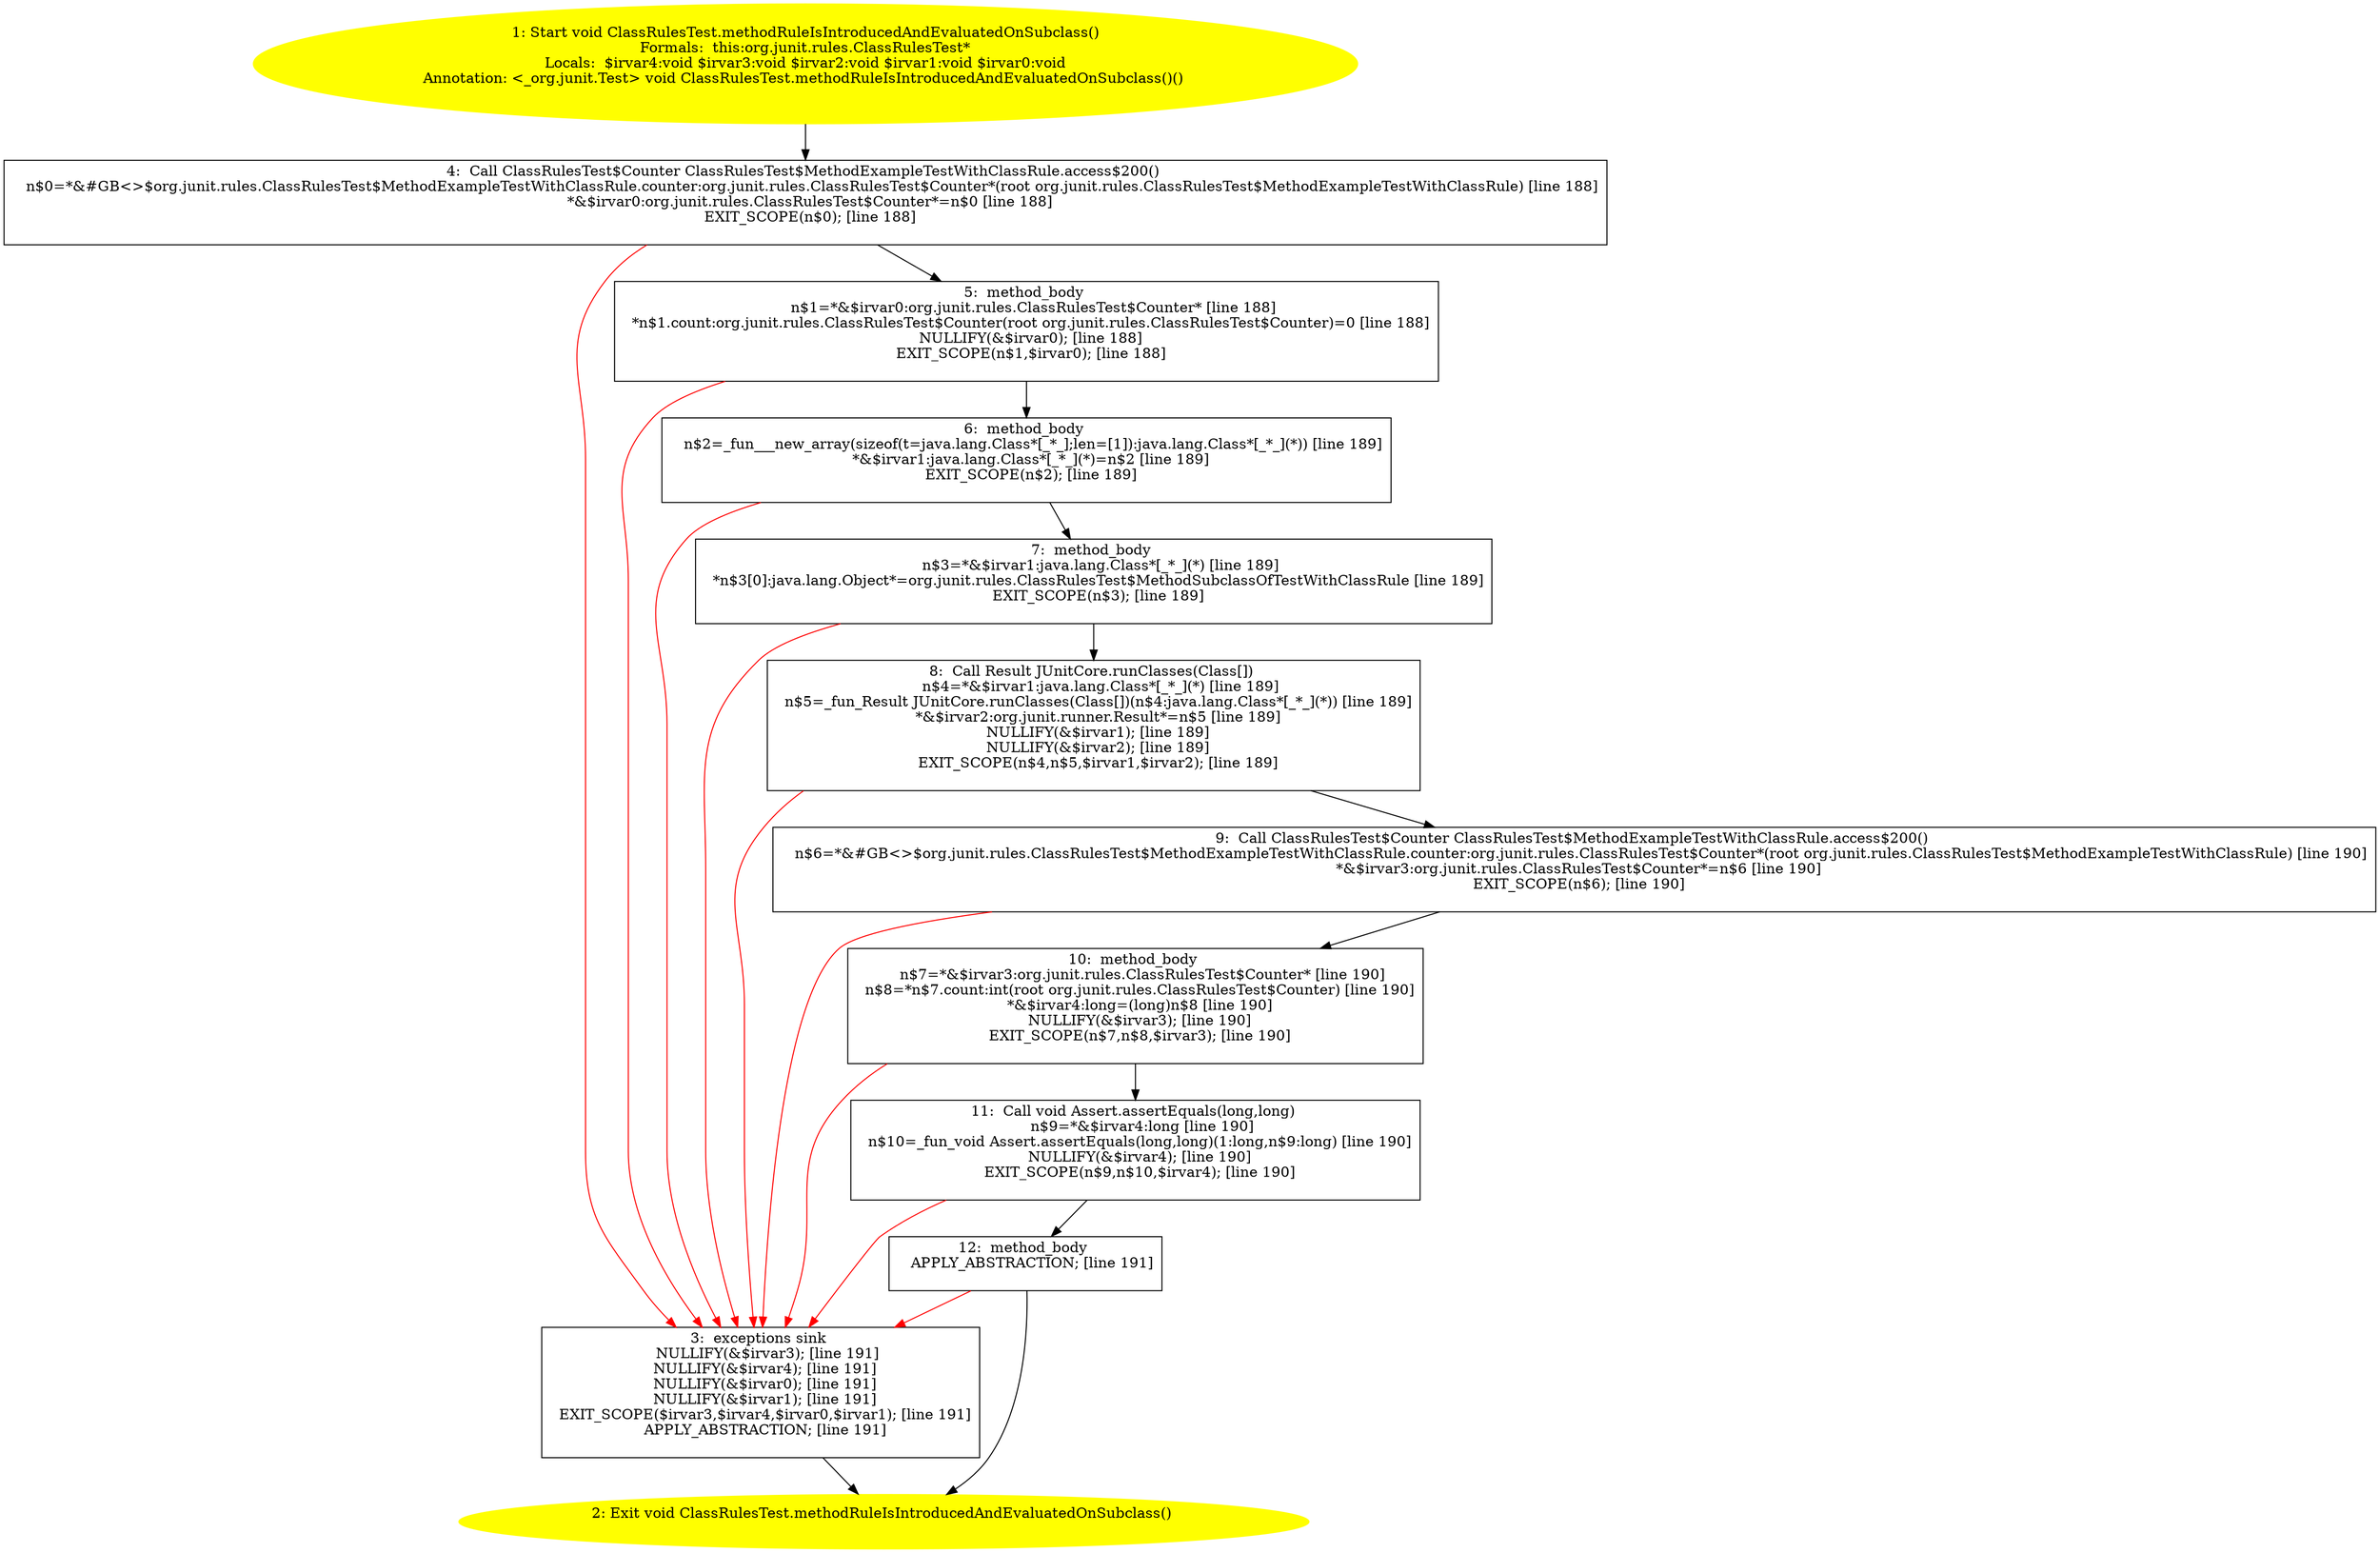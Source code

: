 /* @generated */
digraph cfg {
"org.junit.rules.ClassRulesTest.methodRuleIsIntroducedAndEvaluatedOnSubclass():void.058dab744c0a615f6b8f96c5e5292a14_1" [label="1: Start void ClassRulesTest.methodRuleIsIntroducedAndEvaluatedOnSubclass()\nFormals:  this:org.junit.rules.ClassRulesTest*\nLocals:  $irvar4:void $irvar3:void $irvar2:void $irvar1:void $irvar0:void\nAnnotation: <_org.junit.Test> void ClassRulesTest.methodRuleIsIntroducedAndEvaluatedOnSubclass()() \n  " color=yellow style=filled]
	

	 "org.junit.rules.ClassRulesTest.methodRuleIsIntroducedAndEvaluatedOnSubclass():void.058dab744c0a615f6b8f96c5e5292a14_1" -> "org.junit.rules.ClassRulesTest.methodRuleIsIntroducedAndEvaluatedOnSubclass():void.058dab744c0a615f6b8f96c5e5292a14_4" ;
"org.junit.rules.ClassRulesTest.methodRuleIsIntroducedAndEvaluatedOnSubclass():void.058dab744c0a615f6b8f96c5e5292a14_2" [label="2: Exit void ClassRulesTest.methodRuleIsIntroducedAndEvaluatedOnSubclass() \n  " color=yellow style=filled]
	

"org.junit.rules.ClassRulesTest.methodRuleIsIntroducedAndEvaluatedOnSubclass():void.058dab744c0a615f6b8f96c5e5292a14_3" [label="3:  exceptions sink \n   NULLIFY(&$irvar3); [line 191]\n  NULLIFY(&$irvar4); [line 191]\n  NULLIFY(&$irvar0); [line 191]\n  NULLIFY(&$irvar1); [line 191]\n  EXIT_SCOPE($irvar3,$irvar4,$irvar0,$irvar1); [line 191]\n  APPLY_ABSTRACTION; [line 191]\n " shape="box"]
	

	 "org.junit.rules.ClassRulesTest.methodRuleIsIntroducedAndEvaluatedOnSubclass():void.058dab744c0a615f6b8f96c5e5292a14_3" -> "org.junit.rules.ClassRulesTest.methodRuleIsIntroducedAndEvaluatedOnSubclass():void.058dab744c0a615f6b8f96c5e5292a14_2" ;
"org.junit.rules.ClassRulesTest.methodRuleIsIntroducedAndEvaluatedOnSubclass():void.058dab744c0a615f6b8f96c5e5292a14_4" [label="4:  Call ClassRulesTest$Counter ClassRulesTest$MethodExampleTestWithClassRule.access$200() \n   n$0=*&#GB<>$org.junit.rules.ClassRulesTest$MethodExampleTestWithClassRule.counter:org.junit.rules.ClassRulesTest$Counter*(root org.junit.rules.ClassRulesTest$MethodExampleTestWithClassRule) [line 188]\n  *&$irvar0:org.junit.rules.ClassRulesTest$Counter*=n$0 [line 188]\n  EXIT_SCOPE(n$0); [line 188]\n " shape="box"]
	

	 "org.junit.rules.ClassRulesTest.methodRuleIsIntroducedAndEvaluatedOnSubclass():void.058dab744c0a615f6b8f96c5e5292a14_4" -> "org.junit.rules.ClassRulesTest.methodRuleIsIntroducedAndEvaluatedOnSubclass():void.058dab744c0a615f6b8f96c5e5292a14_5" ;
	 "org.junit.rules.ClassRulesTest.methodRuleIsIntroducedAndEvaluatedOnSubclass():void.058dab744c0a615f6b8f96c5e5292a14_4" -> "org.junit.rules.ClassRulesTest.methodRuleIsIntroducedAndEvaluatedOnSubclass():void.058dab744c0a615f6b8f96c5e5292a14_3" [color="red" ];
"org.junit.rules.ClassRulesTest.methodRuleIsIntroducedAndEvaluatedOnSubclass():void.058dab744c0a615f6b8f96c5e5292a14_5" [label="5:  method_body \n   n$1=*&$irvar0:org.junit.rules.ClassRulesTest$Counter* [line 188]\n  *n$1.count:org.junit.rules.ClassRulesTest$Counter(root org.junit.rules.ClassRulesTest$Counter)=0 [line 188]\n  NULLIFY(&$irvar0); [line 188]\n  EXIT_SCOPE(n$1,$irvar0); [line 188]\n " shape="box"]
	

	 "org.junit.rules.ClassRulesTest.methodRuleIsIntroducedAndEvaluatedOnSubclass():void.058dab744c0a615f6b8f96c5e5292a14_5" -> "org.junit.rules.ClassRulesTest.methodRuleIsIntroducedAndEvaluatedOnSubclass():void.058dab744c0a615f6b8f96c5e5292a14_6" ;
	 "org.junit.rules.ClassRulesTest.methodRuleIsIntroducedAndEvaluatedOnSubclass():void.058dab744c0a615f6b8f96c5e5292a14_5" -> "org.junit.rules.ClassRulesTest.methodRuleIsIntroducedAndEvaluatedOnSubclass():void.058dab744c0a615f6b8f96c5e5292a14_3" [color="red" ];
"org.junit.rules.ClassRulesTest.methodRuleIsIntroducedAndEvaluatedOnSubclass():void.058dab744c0a615f6b8f96c5e5292a14_6" [label="6:  method_body \n   n$2=_fun___new_array(sizeof(t=java.lang.Class*[_*_];len=[1]):java.lang.Class*[_*_](*)) [line 189]\n  *&$irvar1:java.lang.Class*[_*_](*)=n$2 [line 189]\n  EXIT_SCOPE(n$2); [line 189]\n " shape="box"]
	

	 "org.junit.rules.ClassRulesTest.methodRuleIsIntroducedAndEvaluatedOnSubclass():void.058dab744c0a615f6b8f96c5e5292a14_6" -> "org.junit.rules.ClassRulesTest.methodRuleIsIntroducedAndEvaluatedOnSubclass():void.058dab744c0a615f6b8f96c5e5292a14_7" ;
	 "org.junit.rules.ClassRulesTest.methodRuleIsIntroducedAndEvaluatedOnSubclass():void.058dab744c0a615f6b8f96c5e5292a14_6" -> "org.junit.rules.ClassRulesTest.methodRuleIsIntroducedAndEvaluatedOnSubclass():void.058dab744c0a615f6b8f96c5e5292a14_3" [color="red" ];
"org.junit.rules.ClassRulesTest.methodRuleIsIntroducedAndEvaluatedOnSubclass():void.058dab744c0a615f6b8f96c5e5292a14_7" [label="7:  method_body \n   n$3=*&$irvar1:java.lang.Class*[_*_](*) [line 189]\n  *n$3[0]:java.lang.Object*=org.junit.rules.ClassRulesTest$MethodSubclassOfTestWithClassRule [line 189]\n  EXIT_SCOPE(n$3); [line 189]\n " shape="box"]
	

	 "org.junit.rules.ClassRulesTest.methodRuleIsIntroducedAndEvaluatedOnSubclass():void.058dab744c0a615f6b8f96c5e5292a14_7" -> "org.junit.rules.ClassRulesTest.methodRuleIsIntroducedAndEvaluatedOnSubclass():void.058dab744c0a615f6b8f96c5e5292a14_8" ;
	 "org.junit.rules.ClassRulesTest.methodRuleIsIntroducedAndEvaluatedOnSubclass():void.058dab744c0a615f6b8f96c5e5292a14_7" -> "org.junit.rules.ClassRulesTest.methodRuleIsIntroducedAndEvaluatedOnSubclass():void.058dab744c0a615f6b8f96c5e5292a14_3" [color="red" ];
"org.junit.rules.ClassRulesTest.methodRuleIsIntroducedAndEvaluatedOnSubclass():void.058dab744c0a615f6b8f96c5e5292a14_8" [label="8:  Call Result JUnitCore.runClasses(Class[]) \n   n$4=*&$irvar1:java.lang.Class*[_*_](*) [line 189]\n  n$5=_fun_Result JUnitCore.runClasses(Class[])(n$4:java.lang.Class*[_*_](*)) [line 189]\n  *&$irvar2:org.junit.runner.Result*=n$5 [line 189]\n  NULLIFY(&$irvar1); [line 189]\n  NULLIFY(&$irvar2); [line 189]\n  EXIT_SCOPE(n$4,n$5,$irvar1,$irvar2); [line 189]\n " shape="box"]
	

	 "org.junit.rules.ClassRulesTest.methodRuleIsIntroducedAndEvaluatedOnSubclass():void.058dab744c0a615f6b8f96c5e5292a14_8" -> "org.junit.rules.ClassRulesTest.methodRuleIsIntroducedAndEvaluatedOnSubclass():void.058dab744c0a615f6b8f96c5e5292a14_9" ;
	 "org.junit.rules.ClassRulesTest.methodRuleIsIntroducedAndEvaluatedOnSubclass():void.058dab744c0a615f6b8f96c5e5292a14_8" -> "org.junit.rules.ClassRulesTest.methodRuleIsIntroducedAndEvaluatedOnSubclass():void.058dab744c0a615f6b8f96c5e5292a14_3" [color="red" ];
"org.junit.rules.ClassRulesTest.methodRuleIsIntroducedAndEvaluatedOnSubclass():void.058dab744c0a615f6b8f96c5e5292a14_9" [label="9:  Call ClassRulesTest$Counter ClassRulesTest$MethodExampleTestWithClassRule.access$200() \n   n$6=*&#GB<>$org.junit.rules.ClassRulesTest$MethodExampleTestWithClassRule.counter:org.junit.rules.ClassRulesTest$Counter*(root org.junit.rules.ClassRulesTest$MethodExampleTestWithClassRule) [line 190]\n  *&$irvar3:org.junit.rules.ClassRulesTest$Counter*=n$6 [line 190]\n  EXIT_SCOPE(n$6); [line 190]\n " shape="box"]
	

	 "org.junit.rules.ClassRulesTest.methodRuleIsIntroducedAndEvaluatedOnSubclass():void.058dab744c0a615f6b8f96c5e5292a14_9" -> "org.junit.rules.ClassRulesTest.methodRuleIsIntroducedAndEvaluatedOnSubclass():void.058dab744c0a615f6b8f96c5e5292a14_10" ;
	 "org.junit.rules.ClassRulesTest.methodRuleIsIntroducedAndEvaluatedOnSubclass():void.058dab744c0a615f6b8f96c5e5292a14_9" -> "org.junit.rules.ClassRulesTest.methodRuleIsIntroducedAndEvaluatedOnSubclass():void.058dab744c0a615f6b8f96c5e5292a14_3" [color="red" ];
"org.junit.rules.ClassRulesTest.methodRuleIsIntroducedAndEvaluatedOnSubclass():void.058dab744c0a615f6b8f96c5e5292a14_10" [label="10:  method_body \n   n$7=*&$irvar3:org.junit.rules.ClassRulesTest$Counter* [line 190]\n  n$8=*n$7.count:int(root org.junit.rules.ClassRulesTest$Counter) [line 190]\n  *&$irvar4:long=(long)n$8 [line 190]\n  NULLIFY(&$irvar3); [line 190]\n  EXIT_SCOPE(n$7,n$8,$irvar3); [line 190]\n " shape="box"]
	

	 "org.junit.rules.ClassRulesTest.methodRuleIsIntroducedAndEvaluatedOnSubclass():void.058dab744c0a615f6b8f96c5e5292a14_10" -> "org.junit.rules.ClassRulesTest.methodRuleIsIntroducedAndEvaluatedOnSubclass():void.058dab744c0a615f6b8f96c5e5292a14_11" ;
	 "org.junit.rules.ClassRulesTest.methodRuleIsIntroducedAndEvaluatedOnSubclass():void.058dab744c0a615f6b8f96c5e5292a14_10" -> "org.junit.rules.ClassRulesTest.methodRuleIsIntroducedAndEvaluatedOnSubclass():void.058dab744c0a615f6b8f96c5e5292a14_3" [color="red" ];
"org.junit.rules.ClassRulesTest.methodRuleIsIntroducedAndEvaluatedOnSubclass():void.058dab744c0a615f6b8f96c5e5292a14_11" [label="11:  Call void Assert.assertEquals(long,long) \n   n$9=*&$irvar4:long [line 190]\n  n$10=_fun_void Assert.assertEquals(long,long)(1:long,n$9:long) [line 190]\n  NULLIFY(&$irvar4); [line 190]\n  EXIT_SCOPE(n$9,n$10,$irvar4); [line 190]\n " shape="box"]
	

	 "org.junit.rules.ClassRulesTest.methodRuleIsIntroducedAndEvaluatedOnSubclass():void.058dab744c0a615f6b8f96c5e5292a14_11" -> "org.junit.rules.ClassRulesTest.methodRuleIsIntroducedAndEvaluatedOnSubclass():void.058dab744c0a615f6b8f96c5e5292a14_12" ;
	 "org.junit.rules.ClassRulesTest.methodRuleIsIntroducedAndEvaluatedOnSubclass():void.058dab744c0a615f6b8f96c5e5292a14_11" -> "org.junit.rules.ClassRulesTest.methodRuleIsIntroducedAndEvaluatedOnSubclass():void.058dab744c0a615f6b8f96c5e5292a14_3" [color="red" ];
"org.junit.rules.ClassRulesTest.methodRuleIsIntroducedAndEvaluatedOnSubclass():void.058dab744c0a615f6b8f96c5e5292a14_12" [label="12:  method_body \n   APPLY_ABSTRACTION; [line 191]\n " shape="box"]
	

	 "org.junit.rules.ClassRulesTest.methodRuleIsIntroducedAndEvaluatedOnSubclass():void.058dab744c0a615f6b8f96c5e5292a14_12" -> "org.junit.rules.ClassRulesTest.methodRuleIsIntroducedAndEvaluatedOnSubclass():void.058dab744c0a615f6b8f96c5e5292a14_2" ;
	 "org.junit.rules.ClassRulesTest.methodRuleIsIntroducedAndEvaluatedOnSubclass():void.058dab744c0a615f6b8f96c5e5292a14_12" -> "org.junit.rules.ClassRulesTest.methodRuleIsIntroducedAndEvaluatedOnSubclass():void.058dab744c0a615f6b8f96c5e5292a14_3" [color="red" ];
}
